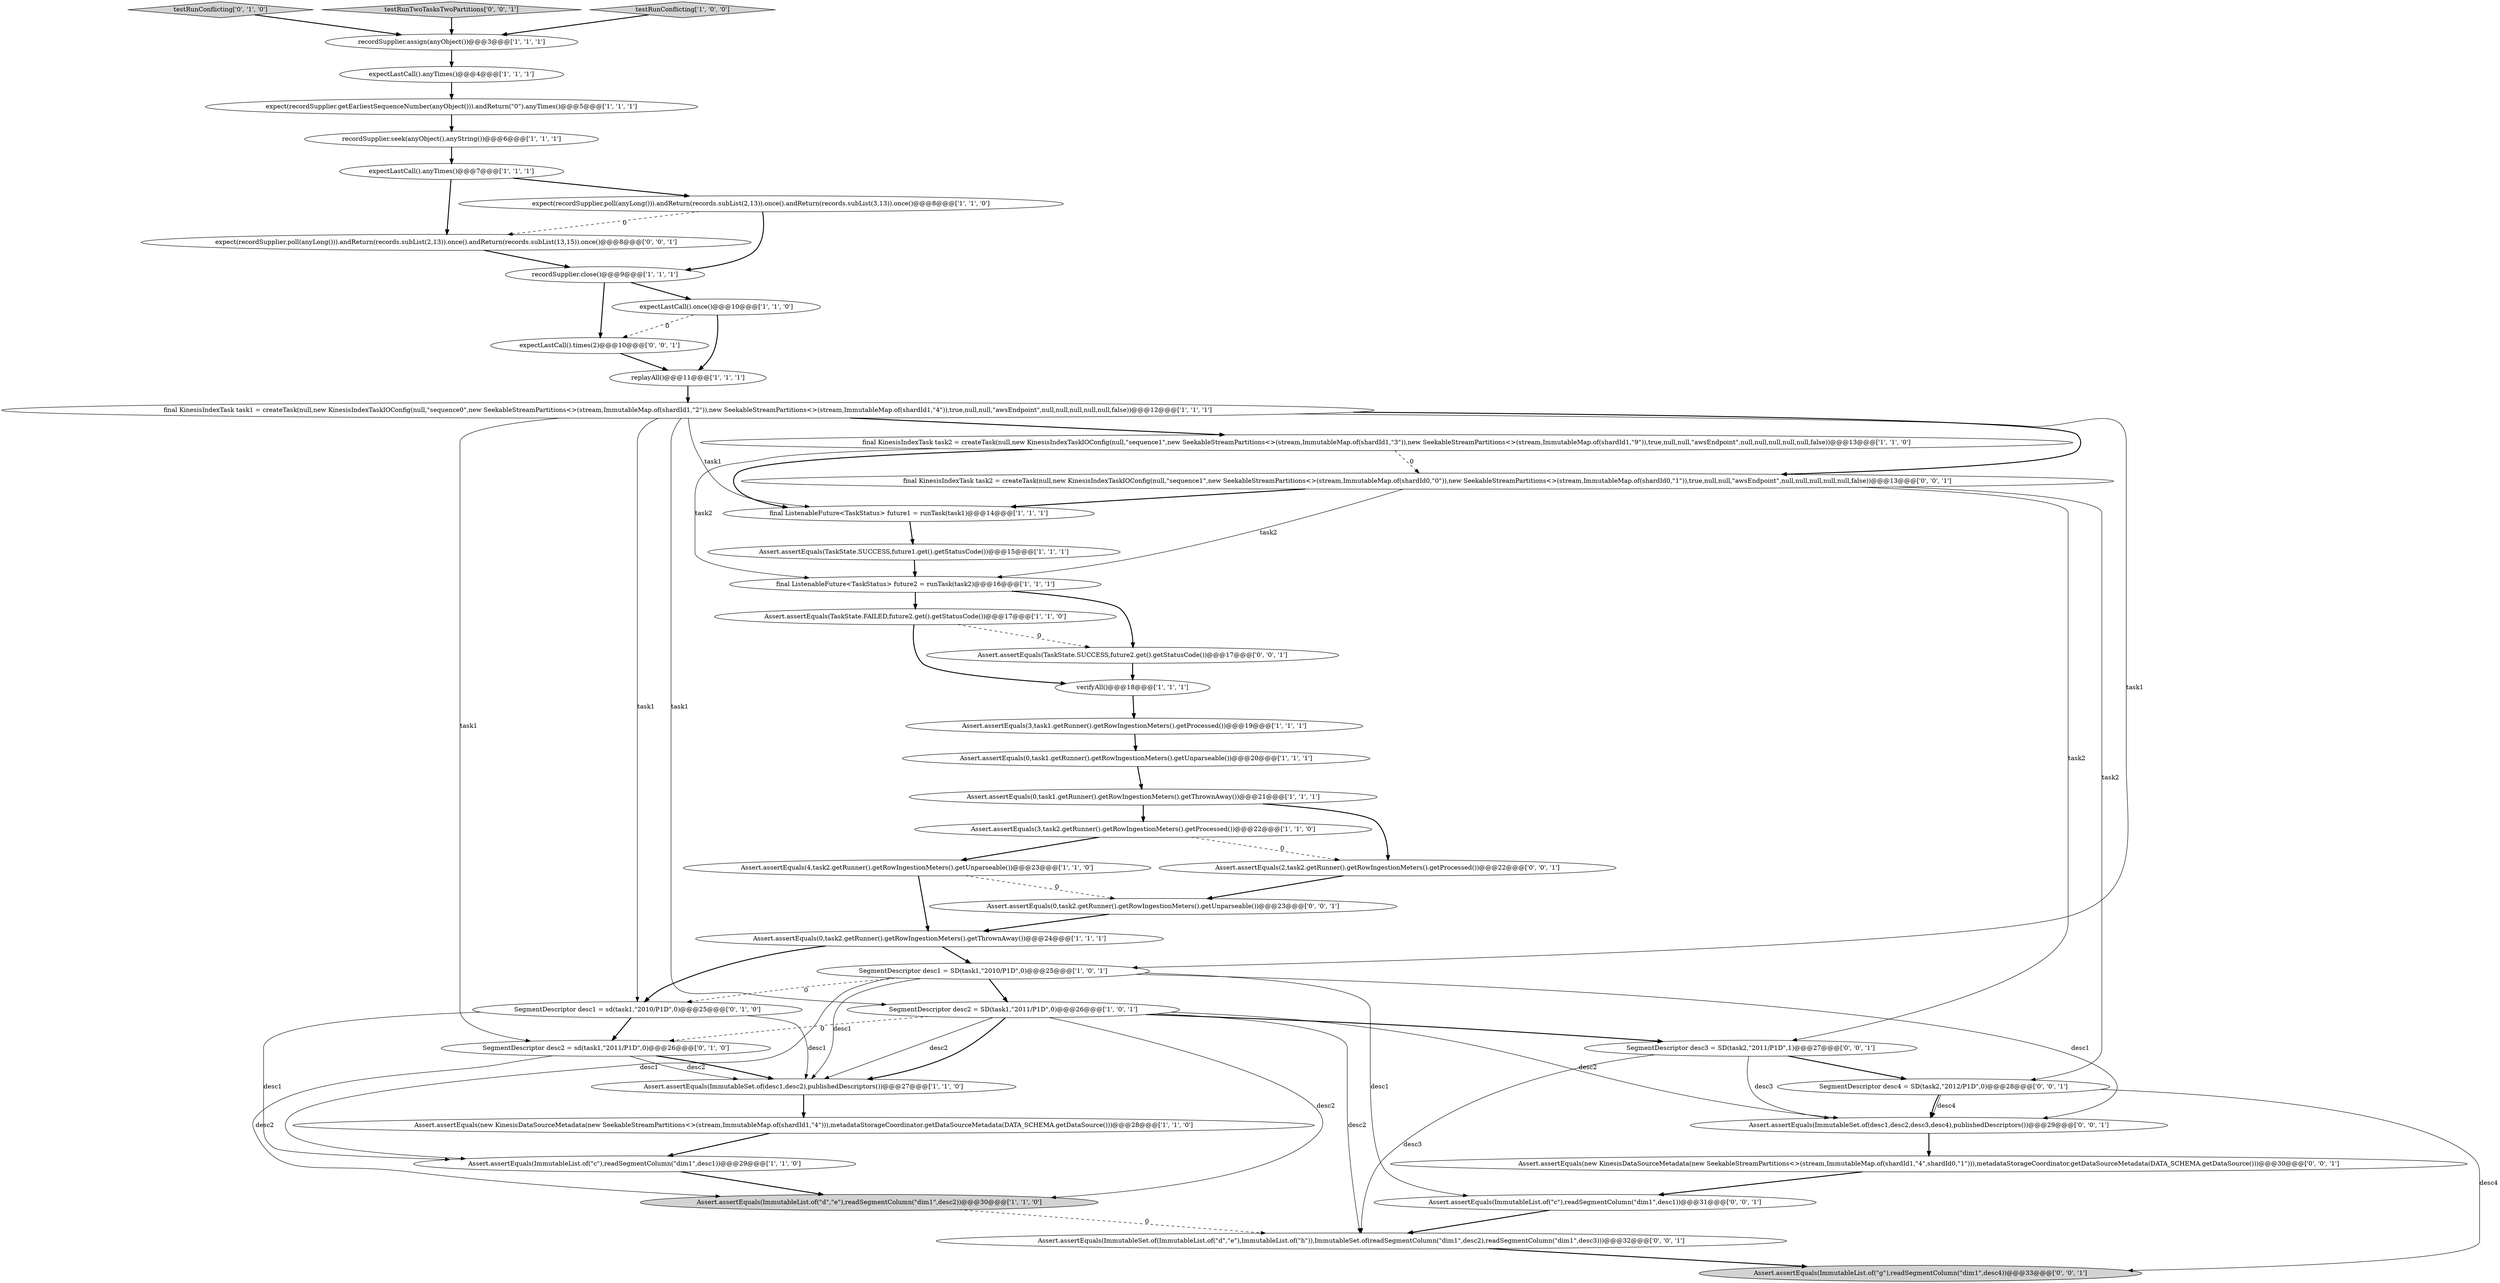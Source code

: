 digraph {
14 [style = filled, label = "Assert.assertEquals(new KinesisDataSourceMetadata(new SeekableStreamPartitions<>(stream,ImmutableMap.of(shardId1,\"4\"))),metadataStorageCoordinator.getDataSourceMetadata(DATA_SCHEMA.getDataSource()))@@@28@@@['1', '1', '0']", fillcolor = white, shape = ellipse image = "AAA0AAABBB1BBB"];
22 [style = filled, label = "Assert.assertEquals(ImmutableList.of(\"c\"),readSegmentColumn(\"dim1\",desc1))@@@29@@@['1', '1', '0']", fillcolor = white, shape = ellipse image = "AAA0AAABBB1BBB"];
1 [style = filled, label = "recordSupplier.assign(anyObject())@@@3@@@['1', '1', '1']", fillcolor = white, shape = ellipse image = "AAA0AAABBB1BBB"];
25 [style = filled, label = "expectLastCall().anyTimes()@@@4@@@['1', '1', '1']", fillcolor = white, shape = ellipse image = "AAA0AAABBB1BBB"];
11 [style = filled, label = "Assert.assertEquals(3,task1.getRunner().getRowIngestionMeters().getProcessed())@@@19@@@['1', '1', '1']", fillcolor = white, shape = ellipse image = "AAA0AAABBB1BBB"];
29 [style = filled, label = "SegmentDescriptor desc1 = sd(task1,\"2010/P1D\",0)@@@25@@@['0', '1', '0']", fillcolor = white, shape = ellipse image = "AAA1AAABBB2BBB"];
35 [style = filled, label = "expect(recordSupplier.poll(anyLong())).andReturn(records.subList(2,13)).once().andReturn(records.subList(13,15)).once()@@@8@@@['0', '0', '1']", fillcolor = white, shape = ellipse image = "AAA0AAABBB3BBB"];
5 [style = filled, label = "Assert.assertEquals(ImmutableList.of(\"d\",\"e\"),readSegmentColumn(\"dim1\",desc2))@@@30@@@['1', '1', '0']", fillcolor = lightgray, shape = ellipse image = "AAA0AAABBB1BBB"];
7 [style = filled, label = "final KinesisIndexTask task2 = createTask(null,new KinesisIndexTaskIOConfig(null,\"sequence1\",new SeekableStreamPartitions<>(stream,ImmutableMap.of(shardId1,\"3\")),new SeekableStreamPartitions<>(stream,ImmutableMap.of(shardId1,\"9\")),true,null,null,\"awsEndpoint\",null,null,null,null,null,false))@@@13@@@['1', '1', '0']", fillcolor = white, shape = ellipse image = "AAA0AAABBB1BBB"];
3 [style = filled, label = "final ListenableFuture<TaskStatus> future1 = runTask(task1)@@@14@@@['1', '1', '1']", fillcolor = white, shape = ellipse image = "AAA0AAABBB1BBB"];
34 [style = filled, label = "Assert.assertEquals(ImmutableList.of(\"c\"),readSegmentColumn(\"dim1\",desc1))@@@31@@@['0', '0', '1']", fillcolor = white, shape = ellipse image = "AAA0AAABBB3BBB"];
36 [style = filled, label = "Assert.assertEquals(0,task2.getRunner().getRowIngestionMeters().getUnparseable())@@@23@@@['0', '0', '1']", fillcolor = white, shape = ellipse image = "AAA0AAABBB3BBB"];
16 [style = filled, label = "final KinesisIndexTask task1 = createTask(null,new KinesisIndexTaskIOConfig(null,\"sequence0\",new SeekableStreamPartitions<>(stream,ImmutableMap.of(shardId1,\"2\")),new SeekableStreamPartitions<>(stream,ImmutableMap.of(shardId1,\"4\")),true,null,null,\"awsEndpoint\",null,null,null,null,null,false))@@@12@@@['1', '1', '1']", fillcolor = white, shape = ellipse image = "AAA0AAABBB1BBB"];
10 [style = filled, label = "recordSupplier.seek(anyObject(),anyString())@@@6@@@['1', '1', '1']", fillcolor = white, shape = ellipse image = "AAA0AAABBB1BBB"];
24 [style = filled, label = "SegmentDescriptor desc1 = SD(task1,\"2010/P1D\",0)@@@25@@@['1', '0', '1']", fillcolor = white, shape = ellipse image = "AAA0AAABBB1BBB"];
30 [style = filled, label = "testRunConflicting['0', '1', '0']", fillcolor = lightgray, shape = diamond image = "AAA0AAABBB2BBB"];
38 [style = filled, label = "SegmentDescriptor desc4 = SD(task2,\"2012/P1D\",0)@@@28@@@['0', '0', '1']", fillcolor = white, shape = ellipse image = "AAA0AAABBB3BBB"];
40 [style = filled, label = "final KinesisIndexTask task2 = createTask(null,new KinesisIndexTaskIOConfig(null,\"sequence1\",new SeekableStreamPartitions<>(stream,ImmutableMap.of(shardId0,\"0\")),new SeekableStreamPartitions<>(stream,ImmutableMap.of(shardId0,\"1\")),true,null,null,\"awsEndpoint\",null,null,null,null,null,false))@@@13@@@['0', '0', '1']", fillcolor = white, shape = ellipse image = "AAA0AAABBB3BBB"];
32 [style = filled, label = "Assert.assertEquals(ImmutableSet.of(desc1,desc2,desc3,desc4),publishedDescriptors())@@@29@@@['0', '0', '1']", fillcolor = white, shape = ellipse image = "AAA0AAABBB3BBB"];
28 [style = filled, label = "expectLastCall().anyTimes()@@@7@@@['1', '1', '1']", fillcolor = white, shape = ellipse image = "AAA0AAABBB1BBB"];
39 [style = filled, label = "Assert.assertEquals(new KinesisDataSourceMetadata(new SeekableStreamPartitions<>(stream,ImmutableMap.of(shardId1,\"4\",shardId0,\"1\"))),metadataStorageCoordinator.getDataSourceMetadata(DATA_SCHEMA.getDataSource()))@@@30@@@['0', '0', '1']", fillcolor = white, shape = ellipse image = "AAA0AAABBB3BBB"];
41 [style = filled, label = "SegmentDescriptor desc3 = SD(task2,\"2011/P1D\",1)@@@27@@@['0', '0', '1']", fillcolor = white, shape = ellipse image = "AAA0AAABBB3BBB"];
13 [style = filled, label = "SegmentDescriptor desc2 = SD(task1,\"2011/P1D\",0)@@@26@@@['1', '0', '1']", fillcolor = white, shape = ellipse image = "AAA0AAABBB1BBB"];
8 [style = filled, label = "Assert.assertEquals(3,task2.getRunner().getRowIngestionMeters().getProcessed())@@@22@@@['1', '1', '0']", fillcolor = white, shape = ellipse image = "AAA0AAABBB1BBB"];
17 [style = filled, label = "Assert.assertEquals(0,task2.getRunner().getRowIngestionMeters().getThrownAway())@@@24@@@['1', '1', '1']", fillcolor = white, shape = ellipse image = "AAA0AAABBB1BBB"];
23 [style = filled, label = "Assert.assertEquals(TaskState.FAILED,future2.get().getStatusCode())@@@17@@@['1', '1', '0']", fillcolor = white, shape = ellipse image = "AAA0AAABBB1BBB"];
18 [style = filled, label = "Assert.assertEquals(0,task1.getRunner().getRowIngestionMeters().getThrownAway())@@@21@@@['1', '1', '1']", fillcolor = white, shape = ellipse image = "AAA0AAABBB1BBB"];
33 [style = filled, label = "Assert.assertEquals(2,task2.getRunner().getRowIngestionMeters().getProcessed())@@@22@@@['0', '0', '1']", fillcolor = white, shape = ellipse image = "AAA0AAABBB3BBB"];
2 [style = filled, label = "recordSupplier.close()@@@9@@@['1', '1', '1']", fillcolor = white, shape = ellipse image = "AAA0AAABBB1BBB"];
27 [style = filled, label = "Assert.assertEquals(ImmutableSet.of(desc1,desc2),publishedDescriptors())@@@27@@@['1', '1', '0']", fillcolor = white, shape = ellipse image = "AAA0AAABBB1BBB"];
45 [style = filled, label = "expectLastCall().times(2)@@@10@@@['0', '0', '1']", fillcolor = white, shape = ellipse image = "AAA0AAABBB3BBB"];
9 [style = filled, label = "final ListenableFuture<TaskStatus> future2 = runTask(task2)@@@16@@@['1', '1', '1']", fillcolor = white, shape = ellipse image = "AAA0AAABBB1BBB"];
43 [style = filled, label = "testRunTwoTasksTwoPartitions['0', '0', '1']", fillcolor = lightgray, shape = diamond image = "AAA0AAABBB3BBB"];
20 [style = filled, label = "expectLastCall().once()@@@10@@@['1', '1', '0']", fillcolor = white, shape = ellipse image = "AAA0AAABBB1BBB"];
12 [style = filled, label = "verifyAll()@@@18@@@['1', '1', '1']", fillcolor = white, shape = ellipse image = "AAA0AAABBB1BBB"];
31 [style = filled, label = "SegmentDescriptor desc2 = sd(task1,\"2011/P1D\",0)@@@26@@@['0', '1', '0']", fillcolor = white, shape = ellipse image = "AAA1AAABBB2BBB"];
44 [style = filled, label = "Assert.assertEquals(ImmutableSet.of(ImmutableList.of(\"d\",\"e\"),ImmutableList.of(\"h\")),ImmutableSet.of(readSegmentColumn(\"dim1\",desc2),readSegmentColumn(\"dim1\",desc3)))@@@32@@@['0', '0', '1']", fillcolor = white, shape = ellipse image = "AAA0AAABBB3BBB"];
42 [style = filled, label = "Assert.assertEquals(TaskState.SUCCESS,future2.get().getStatusCode())@@@17@@@['0', '0', '1']", fillcolor = white, shape = ellipse image = "AAA0AAABBB3BBB"];
6 [style = filled, label = "testRunConflicting['1', '0', '0']", fillcolor = lightgray, shape = diamond image = "AAA0AAABBB1BBB"];
0 [style = filled, label = "Assert.assertEquals(4,task2.getRunner().getRowIngestionMeters().getUnparseable())@@@23@@@['1', '1', '0']", fillcolor = white, shape = ellipse image = "AAA0AAABBB1BBB"];
4 [style = filled, label = "replayAll()@@@11@@@['1', '1', '1']", fillcolor = white, shape = ellipse image = "AAA0AAABBB1BBB"];
15 [style = filled, label = "expect(recordSupplier.getEarliestSequenceNumber(anyObject())).andReturn(\"0\").anyTimes()@@@5@@@['1', '1', '1']", fillcolor = white, shape = ellipse image = "AAA0AAABBB1BBB"];
26 [style = filled, label = "Assert.assertEquals(TaskState.SUCCESS,future1.get().getStatusCode())@@@15@@@['1', '1', '1']", fillcolor = white, shape = ellipse image = "AAA0AAABBB1BBB"];
21 [style = filled, label = "Assert.assertEquals(0,task1.getRunner().getRowIngestionMeters().getUnparseable())@@@20@@@['1', '1', '1']", fillcolor = white, shape = ellipse image = "AAA0AAABBB1BBB"];
37 [style = filled, label = "Assert.assertEquals(ImmutableList.of(\"g\"),readSegmentColumn(\"dim1\",desc4))@@@33@@@['0', '0', '1']", fillcolor = lightgray, shape = ellipse image = "AAA0AAABBB3BBB"];
19 [style = filled, label = "expect(recordSupplier.poll(anyLong())).andReturn(records.subList(2,13)).once().andReturn(records.subList(3,13)).once()@@@8@@@['1', '1', '0']", fillcolor = white, shape = ellipse image = "AAA0AAABBB1BBB"];
24->13 [style = bold, label=""];
19->35 [style = dashed, label="0"];
24->34 [style = solid, label="desc1"];
40->41 [style = solid, label="task2"];
0->36 [style = dashed, label="0"];
31->27 [style = solid, label="desc2"];
13->5 [style = solid, label="desc2"];
10->28 [style = bold, label=""];
41->44 [style = solid, label="desc3"];
44->37 [style = bold, label=""];
24->27 [style = solid, label="desc1"];
5->44 [style = dashed, label="0"];
42->12 [style = bold, label=""];
2->45 [style = bold, label=""];
21->18 [style = bold, label=""];
41->38 [style = bold, label=""];
13->44 [style = solid, label="desc2"];
16->7 [style = bold, label=""];
16->13 [style = solid, label="task1"];
36->17 [style = bold, label=""];
16->29 [style = solid, label="task1"];
38->32 [style = solid, label="desc4"];
16->40 [style = bold, label=""];
9->42 [style = bold, label=""];
20->4 [style = bold, label=""];
8->33 [style = dashed, label="0"];
28->19 [style = bold, label=""];
26->9 [style = bold, label=""];
1->25 [style = bold, label=""];
13->41 [style = bold, label=""];
13->27 [style = solid, label="desc2"];
13->27 [style = bold, label=""];
17->24 [style = bold, label=""];
34->44 [style = bold, label=""];
0->17 [style = bold, label=""];
43->1 [style = bold, label=""];
20->45 [style = dashed, label="0"];
16->3 [style = solid, label="task1"];
19->2 [style = bold, label=""];
18->8 [style = bold, label=""];
13->32 [style = solid, label="desc2"];
25->15 [style = bold, label=""];
45->4 [style = bold, label=""];
16->31 [style = solid, label="task1"];
14->22 [style = bold, label=""];
35->2 [style = bold, label=""];
16->24 [style = solid, label="task1"];
8->0 [style = bold, label=""];
4->16 [style = bold, label=""];
29->27 [style = solid, label="desc1"];
18->33 [style = bold, label=""];
24->29 [style = dashed, label="0"];
7->3 [style = bold, label=""];
23->12 [style = bold, label=""];
29->31 [style = bold, label=""];
31->5 [style = solid, label="desc2"];
40->9 [style = solid, label="task2"];
30->1 [style = bold, label=""];
40->3 [style = bold, label=""];
6->1 [style = bold, label=""];
15->10 [style = bold, label=""];
24->32 [style = solid, label="desc1"];
17->29 [style = bold, label=""];
41->32 [style = solid, label="desc3"];
7->40 [style = dashed, label="0"];
27->14 [style = bold, label=""];
38->32 [style = bold, label=""];
22->5 [style = bold, label=""];
28->35 [style = bold, label=""];
11->21 [style = bold, label=""];
39->34 [style = bold, label=""];
3->26 [style = bold, label=""];
32->39 [style = bold, label=""];
13->31 [style = dashed, label="0"];
29->22 [style = solid, label="desc1"];
23->42 [style = dashed, label="0"];
40->38 [style = solid, label="task2"];
2->20 [style = bold, label=""];
7->9 [style = solid, label="task2"];
24->22 [style = solid, label="desc1"];
38->37 [style = solid, label="desc4"];
9->23 [style = bold, label=""];
12->11 [style = bold, label=""];
33->36 [style = bold, label=""];
31->27 [style = bold, label=""];
}
